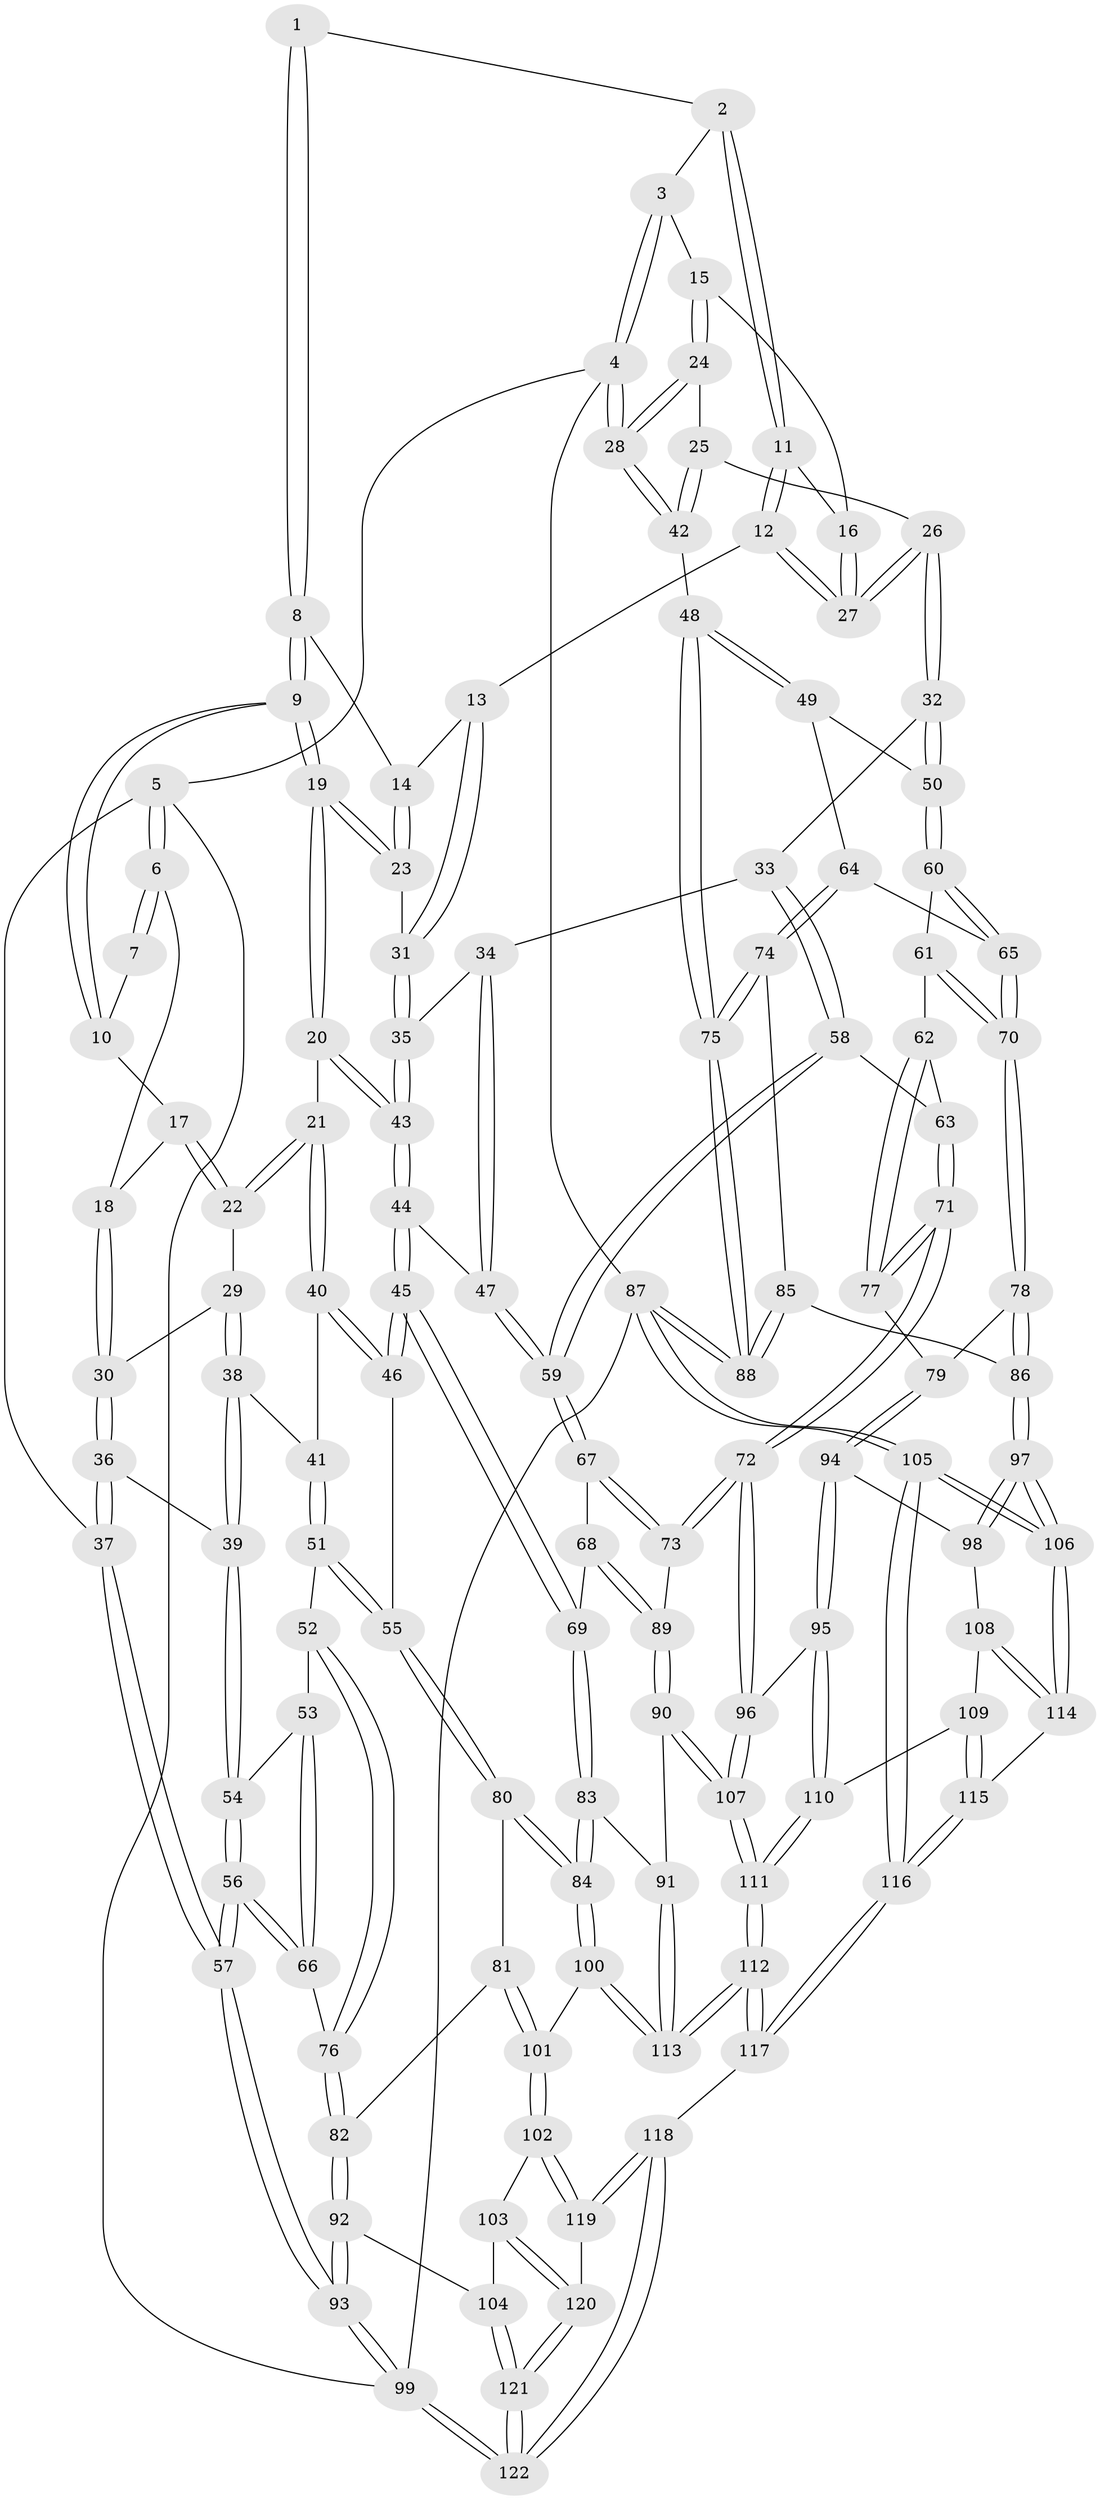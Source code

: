 // coarse degree distribution, {3: 0.45901639344262296, 4: 0.4918032786885246, 2: 0.01639344262295082, 5: 0.03278688524590164}
// Generated by graph-tools (version 1.1) at 2025/38/03/04/25 23:38:24]
// undirected, 122 vertices, 302 edges
graph export_dot {
  node [color=gray90,style=filled];
  1 [pos="+0.456671673035946+0"];
  2 [pos="+0.7264695734412305+0"];
  3 [pos="+0.9657363735672994+0"];
  4 [pos="+1+0"];
  5 [pos="+0+0"];
  6 [pos="+0+0"];
  7 [pos="+0.24645431744240495+0"];
  8 [pos="+0.46624969853211723+0.035608647682410656"];
  9 [pos="+0.3755123219679052+0.09579202777840315"];
  10 [pos="+0.2758947499223473+0"];
  11 [pos="+0.7040026756453474+0"];
  12 [pos="+0.6868288414780094+0.0256015564433002"];
  13 [pos="+0.5844739148715792+0.12166004508322643"];
  14 [pos="+0.49156499966433137+0.059892566818127"];
  15 [pos="+0.9019104198675357+0.08158604128473484"];
  16 [pos="+0.8447883466203142+0.08490952242437376"];
  17 [pos="+0.24589049287323664+0.048553562968352705"];
  18 [pos="+0.07908040573556663+0.08419381105615166"];
  19 [pos="+0.3672857085641926+0.23385655836190283"];
  20 [pos="+0.3413819637468762+0.2538475239014059"];
  21 [pos="+0.3391429690609976+0.2545095187482508"];
  22 [pos="+0.22007037178481778+0.2042957227169348"];
  23 [pos="+0.38956266728683+0.2308157020773697"];
  24 [pos="+0.9311113961574642+0.12903613488035573"];
  25 [pos="+0.9330642664405133+0.23134421107963826"];
  26 [pos="+0.8163915970257194+0.27535022518197266"];
  27 [pos="+0.8055594640791623+0.24243211135841797"];
  28 [pos="+1+0"];
  29 [pos="+0.15467282512631408+0.2094444101042882"];
  30 [pos="+0.1329324776037904+0.1988825092002898"];
  31 [pos="+0.5579132953643056+0.22142675612411145"];
  32 [pos="+0.7923264659637719+0.3098784175749875"];
  33 [pos="+0.7515608683710908+0.318766735801334"];
  34 [pos="+0.6292076838539421+0.28979729859842684"];
  35 [pos="+0.5743298720367179+0.24264876006011513"];
  36 [pos="+0+0.2843915982752294"];
  37 [pos="+0+0.2797772900539531"];
  38 [pos="+0.12523538978162674+0.36272596111370053"];
  39 [pos="+0.07849843423108753+0.38921713287531606"];
  40 [pos="+0.30244927400699023+0.35227495335188286"];
  41 [pos="+0.16444097242351713+0.384830598962495"];
  42 [pos="+1+0.29000630707680275"];
  43 [pos="+0.4648689032471126+0.4056685266261353"];
  44 [pos="+0.47786193845443453+0.4448166726845094"];
  45 [pos="+0.3509863355145287+0.519203833451352"];
  46 [pos="+0.3072466304984558+0.4926401656313291"];
  47 [pos="+0.5381030897122199+0.46432458472246885"];
  48 [pos="+1+0.3349809202206912"];
  49 [pos="+0.9298707075376126+0.41877612201242864"];
  50 [pos="+0.8360357319455639+0.3888356154095324"];
  51 [pos="+0.2097514251558207+0.5151004987492429"];
  52 [pos="+0.20203441577275982+0.516584286309664"];
  53 [pos="+0.11790841483028658+0.48675069653071706"];
  54 [pos="+0.0715257856558909+0.4307837934079978"];
  55 [pos="+0.21790294509761374+0.5169532048046894"];
  56 [pos="+0+0.5976685772632635"];
  57 [pos="+0+0.6219839108862752"];
  58 [pos="+0.6642612694547527+0.5001063659577001"];
  59 [pos="+0.5615639471417551+0.49528277543501936"];
  60 [pos="+0.8352494651299838+0.4442085719261162"];
  61 [pos="+0.7490324634673433+0.5290833806283819"];
  62 [pos="+0.7090016140676513+0.5401939241407686"];
  63 [pos="+0.6683398634182598+0.5052464640204187"];
  64 [pos="+0.972332680131646+0.5274202097477549"];
  65 [pos="+0.8773512219655738+0.5437380742438952"];
  66 [pos="+0.022815002738711777+0.5847824142333362"];
  67 [pos="+0.5378581155662452+0.5845185871981194"];
  68 [pos="+0.44219704618081845+0.5756885751725953"];
  69 [pos="+0.35933750063850844+0.5436639935778181"];
  70 [pos="+0.8576357374802055+0.5855248505306979"];
  71 [pos="+0.6133305352952815+0.6442012716390143"];
  72 [pos="+0.573734594931247+0.6746450989033052"];
  73 [pos="+0.5555500133437798+0.6605550694837191"];
  74 [pos="+1+0.5444381890159824"];
  75 [pos="+1+0.5321440240915795"];
  76 [pos="+0.10824232921374588+0.6021837428355413"];
  77 [pos="+0.7177431908635094+0.6003170232443259"];
  78 [pos="+0.8568954176366935+0.5919680726571073"];
  79 [pos="+0.7441733266690398+0.6334682228255243"];
  80 [pos="+0.22215042887981487+0.6205079779379632"];
  81 [pos="+0.1509617392376538+0.6644640914687813"];
  82 [pos="+0.14243979860800052+0.6640381978791707"];
  83 [pos="+0.3471844938985176+0.6870850500901361"];
  84 [pos="+0.3177141619637183+0.7136037172304442"];
  85 [pos="+0.9265661608345853+0.6562204424892581"];
  86 [pos="+0.888198465781005+0.6533609701690214"];
  87 [pos="+1+1"];
  88 [pos="+1+0.9850530634238419"];
  89 [pos="+0.45891121911937205+0.6851307925745188"];
  90 [pos="+0.43701572637043823+0.6951720123720088"];
  91 [pos="+0.4154920674249435+0.6948175890273377"];
  92 [pos="+0.07044481227768928+0.7696571660480774"];
  93 [pos="+0+0.6609339111666394"];
  94 [pos="+0.7430134208801278+0.6735015137120739"];
  95 [pos="+0.6616490572230636+0.7155493684972173"];
  96 [pos="+0.5760268161744575+0.6792964761006915"];
  97 [pos="+0.8526892470122187+0.7186479073476048"];
  98 [pos="+0.7725682459747972+0.7053267562345156"];
  99 [pos="+0+1"];
  100 [pos="+0.2940518129218837+0.7618686070028047"];
  101 [pos="+0.2791746735266577+0.7683288742485852"];
  102 [pos="+0.2581983053580577+0.7855052819837169"];
  103 [pos="+0.17337229927496794+0.8232338123867025"];
  104 [pos="+0.11564182362973159+0.8212032359729686"];
  105 [pos="+1+1"];
  106 [pos="+0.8895931977011811+0.841372678861845"];
  107 [pos="+0.530715324814088+0.9122382639565951"];
  108 [pos="+0.7563243758254985+0.7516046078163269"];
  109 [pos="+0.7099507495458836+0.7901362454878729"];
  110 [pos="+0.6844000437088824+0.7814874297873204"];
  111 [pos="+0.5307021246223893+0.9160939023676705"];
  112 [pos="+0.5116251407715174+0.9865799777498317"];
  113 [pos="+0.44826104187213334+0.9163450235241596"];
  114 [pos="+0.8018795456327162+0.8030749465846763"];
  115 [pos="+0.7220434226986078+0.8081328936096556"];
  116 [pos="+0.8039747907089593+1"];
  117 [pos="+0.5304318388556087+1"];
  118 [pos="+0.4552371507337547+1"];
  119 [pos="+0.2892059851175943+0.9833537420194812"];
  120 [pos="+0.2131602670381731+0.9408403033662699"];
  121 [pos="+0.023990370055270997+1"];
  122 [pos="+0+1"];
  1 -- 2;
  1 -- 8;
  1 -- 8;
  2 -- 3;
  2 -- 11;
  2 -- 11;
  3 -- 4;
  3 -- 4;
  3 -- 15;
  4 -- 5;
  4 -- 28;
  4 -- 28;
  4 -- 87;
  5 -- 6;
  5 -- 6;
  5 -- 37;
  5 -- 99;
  6 -- 7;
  6 -- 7;
  6 -- 18;
  7 -- 10;
  8 -- 9;
  8 -- 9;
  8 -- 14;
  9 -- 10;
  9 -- 10;
  9 -- 19;
  9 -- 19;
  10 -- 17;
  11 -- 12;
  11 -- 12;
  11 -- 16;
  12 -- 13;
  12 -- 27;
  12 -- 27;
  13 -- 14;
  13 -- 31;
  13 -- 31;
  14 -- 23;
  14 -- 23;
  15 -- 16;
  15 -- 24;
  15 -- 24;
  16 -- 27;
  16 -- 27;
  17 -- 18;
  17 -- 22;
  17 -- 22;
  18 -- 30;
  18 -- 30;
  19 -- 20;
  19 -- 20;
  19 -- 23;
  19 -- 23;
  20 -- 21;
  20 -- 43;
  20 -- 43;
  21 -- 22;
  21 -- 22;
  21 -- 40;
  21 -- 40;
  22 -- 29;
  23 -- 31;
  24 -- 25;
  24 -- 28;
  24 -- 28;
  25 -- 26;
  25 -- 42;
  25 -- 42;
  26 -- 27;
  26 -- 27;
  26 -- 32;
  26 -- 32;
  28 -- 42;
  28 -- 42;
  29 -- 30;
  29 -- 38;
  29 -- 38;
  30 -- 36;
  30 -- 36;
  31 -- 35;
  31 -- 35;
  32 -- 33;
  32 -- 50;
  32 -- 50;
  33 -- 34;
  33 -- 58;
  33 -- 58;
  34 -- 35;
  34 -- 47;
  34 -- 47;
  35 -- 43;
  35 -- 43;
  36 -- 37;
  36 -- 37;
  36 -- 39;
  37 -- 57;
  37 -- 57;
  38 -- 39;
  38 -- 39;
  38 -- 41;
  39 -- 54;
  39 -- 54;
  40 -- 41;
  40 -- 46;
  40 -- 46;
  41 -- 51;
  41 -- 51;
  42 -- 48;
  43 -- 44;
  43 -- 44;
  44 -- 45;
  44 -- 45;
  44 -- 47;
  45 -- 46;
  45 -- 46;
  45 -- 69;
  45 -- 69;
  46 -- 55;
  47 -- 59;
  47 -- 59;
  48 -- 49;
  48 -- 49;
  48 -- 75;
  48 -- 75;
  49 -- 50;
  49 -- 64;
  50 -- 60;
  50 -- 60;
  51 -- 52;
  51 -- 55;
  51 -- 55;
  52 -- 53;
  52 -- 76;
  52 -- 76;
  53 -- 54;
  53 -- 66;
  53 -- 66;
  54 -- 56;
  54 -- 56;
  55 -- 80;
  55 -- 80;
  56 -- 57;
  56 -- 57;
  56 -- 66;
  56 -- 66;
  57 -- 93;
  57 -- 93;
  58 -- 59;
  58 -- 59;
  58 -- 63;
  59 -- 67;
  59 -- 67;
  60 -- 61;
  60 -- 65;
  60 -- 65;
  61 -- 62;
  61 -- 70;
  61 -- 70;
  62 -- 63;
  62 -- 77;
  62 -- 77;
  63 -- 71;
  63 -- 71;
  64 -- 65;
  64 -- 74;
  64 -- 74;
  65 -- 70;
  65 -- 70;
  66 -- 76;
  67 -- 68;
  67 -- 73;
  67 -- 73;
  68 -- 69;
  68 -- 89;
  68 -- 89;
  69 -- 83;
  69 -- 83;
  70 -- 78;
  70 -- 78;
  71 -- 72;
  71 -- 72;
  71 -- 77;
  71 -- 77;
  72 -- 73;
  72 -- 73;
  72 -- 96;
  72 -- 96;
  73 -- 89;
  74 -- 75;
  74 -- 75;
  74 -- 85;
  75 -- 88;
  75 -- 88;
  76 -- 82;
  76 -- 82;
  77 -- 79;
  78 -- 79;
  78 -- 86;
  78 -- 86;
  79 -- 94;
  79 -- 94;
  80 -- 81;
  80 -- 84;
  80 -- 84;
  81 -- 82;
  81 -- 101;
  81 -- 101;
  82 -- 92;
  82 -- 92;
  83 -- 84;
  83 -- 84;
  83 -- 91;
  84 -- 100;
  84 -- 100;
  85 -- 86;
  85 -- 88;
  85 -- 88;
  86 -- 97;
  86 -- 97;
  87 -- 88;
  87 -- 88;
  87 -- 105;
  87 -- 105;
  87 -- 99;
  89 -- 90;
  89 -- 90;
  90 -- 91;
  90 -- 107;
  90 -- 107;
  91 -- 113;
  91 -- 113;
  92 -- 93;
  92 -- 93;
  92 -- 104;
  93 -- 99;
  93 -- 99;
  94 -- 95;
  94 -- 95;
  94 -- 98;
  95 -- 96;
  95 -- 110;
  95 -- 110;
  96 -- 107;
  96 -- 107;
  97 -- 98;
  97 -- 98;
  97 -- 106;
  97 -- 106;
  98 -- 108;
  99 -- 122;
  99 -- 122;
  100 -- 101;
  100 -- 113;
  100 -- 113;
  101 -- 102;
  101 -- 102;
  102 -- 103;
  102 -- 119;
  102 -- 119;
  103 -- 104;
  103 -- 120;
  103 -- 120;
  104 -- 121;
  104 -- 121;
  105 -- 106;
  105 -- 106;
  105 -- 116;
  105 -- 116;
  106 -- 114;
  106 -- 114;
  107 -- 111;
  107 -- 111;
  108 -- 109;
  108 -- 114;
  108 -- 114;
  109 -- 110;
  109 -- 115;
  109 -- 115;
  110 -- 111;
  110 -- 111;
  111 -- 112;
  111 -- 112;
  112 -- 113;
  112 -- 113;
  112 -- 117;
  112 -- 117;
  114 -- 115;
  115 -- 116;
  115 -- 116;
  116 -- 117;
  116 -- 117;
  117 -- 118;
  118 -- 119;
  118 -- 119;
  118 -- 122;
  118 -- 122;
  119 -- 120;
  120 -- 121;
  120 -- 121;
  121 -- 122;
  121 -- 122;
}
